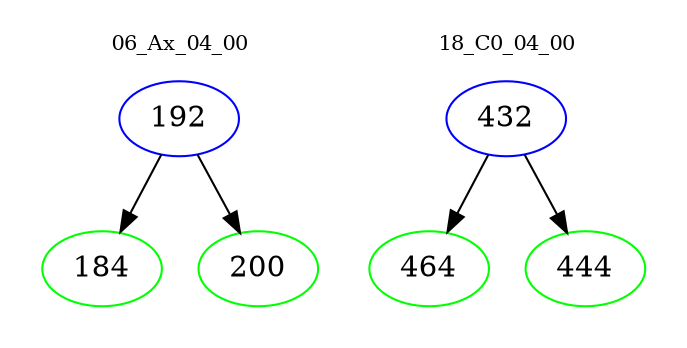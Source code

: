 digraph{
subgraph cluster_0 {
color = white
label = "06_Ax_04_00";
fontsize=10;
T0_192 [label="192", color="blue"]
T0_192 -> T0_184 [color="black"]
T0_184 [label="184", color="green"]
T0_192 -> T0_200 [color="black"]
T0_200 [label="200", color="green"]
}
subgraph cluster_1 {
color = white
label = "18_C0_04_00";
fontsize=10;
T1_432 [label="432", color="blue"]
T1_432 -> T1_464 [color="black"]
T1_464 [label="464", color="green"]
T1_432 -> T1_444 [color="black"]
T1_444 [label="444", color="green"]
}
}
